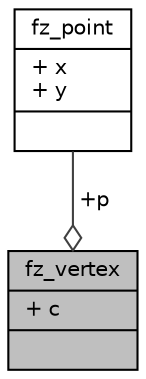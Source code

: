 digraph "fz_vertex"
{
 // LATEX_PDF_SIZE
  edge [fontname="Helvetica",fontsize="10",labelfontname="Helvetica",labelfontsize="10"];
  node [fontname="Helvetica",fontsize="10",shape=record];
  Node1 [label="{fz_vertex\n|+ c\l|}",height=0.2,width=0.4,color="black", fillcolor="grey75", style="filled", fontcolor="black",tooltip=" "];
  Node2 -> Node1 [color="grey25",fontsize="10",style="solid",label=" +p" ,arrowhead="odiamond",fontname="Helvetica"];
  Node2 [label="{fz_point\n|+ x\l+ y\l|}",height=0.2,width=0.4,color="black", fillcolor="white", style="filled",URL="$structfz__point.html",tooltip=" "];
}
